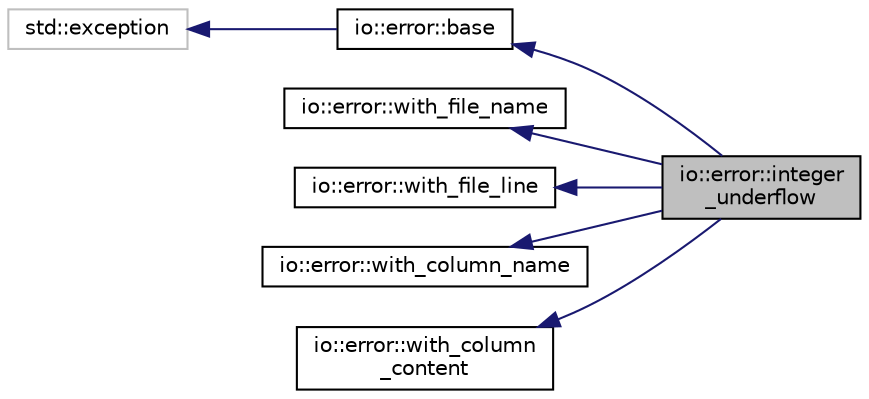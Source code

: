 digraph "io::error::integer_underflow"
{
  edge [fontname="Helvetica",fontsize="10",labelfontname="Helvetica",labelfontsize="10"];
  node [fontname="Helvetica",fontsize="10",shape=record];
  rankdir="LR";
  Node0 [label="io::error::integer\l_underflow",height=0.2,width=0.4,color="black", fillcolor="grey75", style="filled", fontcolor="black"];
  Node1 -> Node0 [dir="back",color="midnightblue",fontsize="10",style="solid",fontname="Helvetica"];
  Node1 [label="io::error::base",height=0.2,width=0.4,color="black", fillcolor="white", style="filled",URL="$structio_1_1error_1_1base.html"];
  Node2 -> Node1 [dir="back",color="midnightblue",fontsize="10",style="solid",fontname="Helvetica"];
  Node2 [label="std::exception",height=0.2,width=0.4,color="grey75", fillcolor="white", style="filled"];
  Node3 -> Node0 [dir="back",color="midnightblue",fontsize="10",style="solid",fontname="Helvetica"];
  Node3 [label="io::error::with_file_name",height=0.2,width=0.4,color="black", fillcolor="white", style="filled",URL="$structio_1_1error_1_1with__file__name.html"];
  Node4 -> Node0 [dir="back",color="midnightblue",fontsize="10",style="solid",fontname="Helvetica"];
  Node4 [label="io::error::with_file_line",height=0.2,width=0.4,color="black", fillcolor="white", style="filled",URL="$structio_1_1error_1_1with__file__line.html"];
  Node5 -> Node0 [dir="back",color="midnightblue",fontsize="10",style="solid",fontname="Helvetica"];
  Node5 [label="io::error::with_column_name",height=0.2,width=0.4,color="black", fillcolor="white", style="filled",URL="$structio_1_1error_1_1with__column__name.html"];
  Node6 -> Node0 [dir="back",color="midnightblue",fontsize="10",style="solid",fontname="Helvetica"];
  Node6 [label="io::error::with_column\l_content",height=0.2,width=0.4,color="black", fillcolor="white", style="filled",URL="$structio_1_1error_1_1with__column__content.html"];
}
